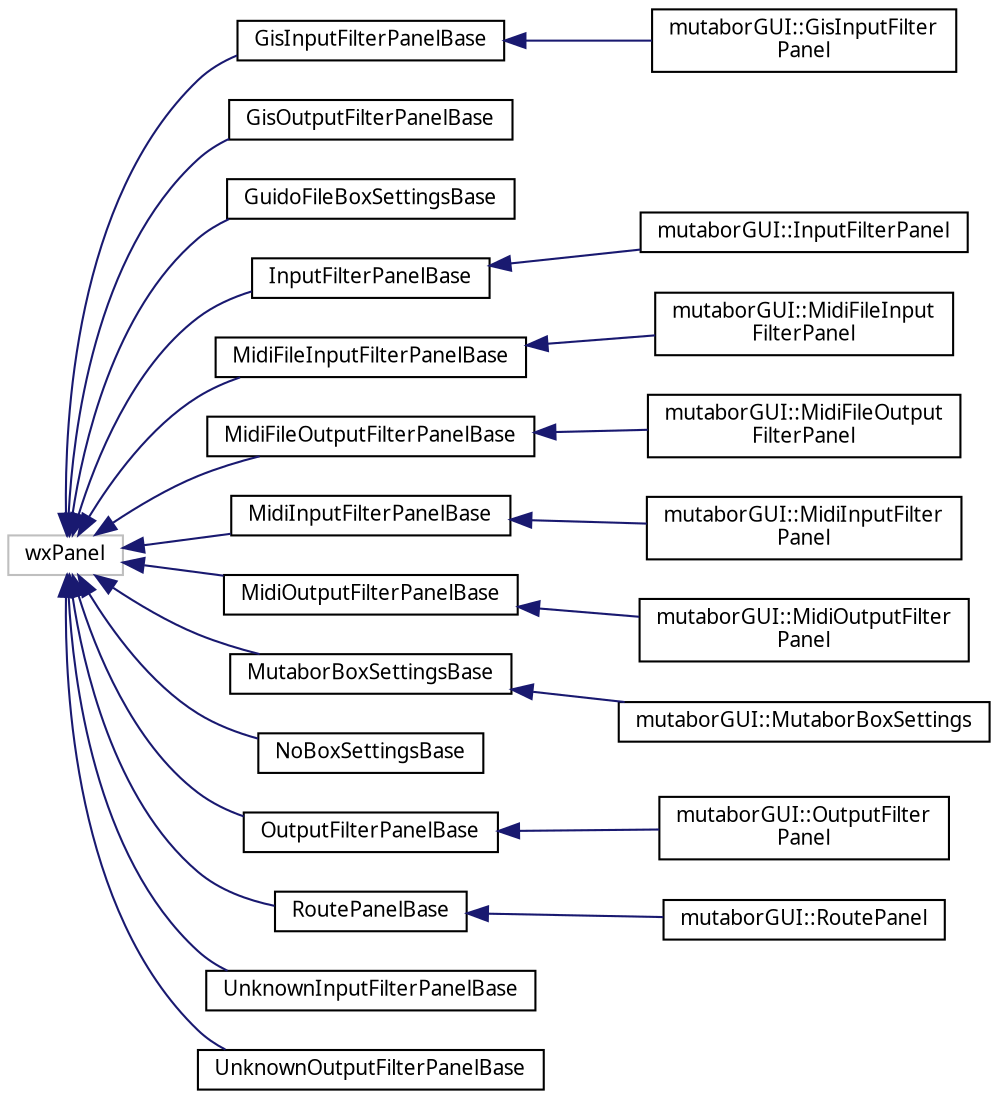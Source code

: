 digraph "Grafische Darstellung der Klassenhierarchie"
{
  edge [fontname="Sans",fontsize="10",labelfontname="Sans",labelfontsize="10"];
  node [fontname="Sans",fontsize="10",shape=record];
  rankdir="LR";
  Node27 [label="wxPanel",height=0.2,width=0.4,color="grey75", fillcolor="white", style="filled"];
  Node27 -> Node0 [dir="back",color="midnightblue",fontsize="10",style="solid",fontname="Sans"];
  Node0 [label="GisInputFilterPanelBase",height=0.2,width=0.4,color="black", fillcolor="white", style="filled",URL="$de/df4/classGisInputFilterPanelBase.html"];
  Node0 -> Node1 [dir="back",color="midnightblue",fontsize="10",style="solid",fontname="Sans"];
  Node1 [label="mutaborGUI::GisInputFilter\lPanel",height=0.2,width=0.4,color="black", fillcolor="white", style="filled",URL="$d8/d49/classmutaborGUI_1_1GisInputFilterPanel.html"];
  Node27 -> Node30 [dir="back",color="midnightblue",fontsize="10",style="solid",fontname="Sans"];
  Node30 [label="GisOutputFilterPanelBase",height=0.2,width=0.4,color="black", fillcolor="white", style="filled",URL="$dd/d97/classGisOutputFilterPanelBase.html"];
  Node27 -> Node31 [dir="back",color="midnightblue",fontsize="10",style="solid",fontname="Sans"];
  Node31 [label="GuidoFileBoxSettingsBase",height=0.2,width=0.4,color="black", fillcolor="white", style="filled",URL="$d5/df6/classGuidoFileBoxSettingsBase.html"];
  Node27 -> Node32 [dir="back",color="midnightblue",fontsize="10",style="solid",fontname="Sans"];
  Node32 [label="InputFilterPanelBase",height=0.2,width=0.4,color="black", fillcolor="white", style="filled",URL="$db/d3c/classInputFilterPanelBase.html"];
  Node32 -> Node33 [dir="back",color="midnightblue",fontsize="10",style="solid",fontname="Sans"];
  Node33 [label="mutaborGUI::InputFilterPanel",height=0.2,width=0.4,color="black", fillcolor="white", style="filled",URL="$d8/d51/classmutaborGUI_1_1InputFilterPanel.html"];
  Node27 -> Node34 [dir="back",color="midnightblue",fontsize="10",style="solid",fontname="Sans"];
  Node34 [label="MidiFileInputFilterPanelBase",height=0.2,width=0.4,color="black", fillcolor="white", style="filled",URL="$db/ded/classMidiFileInputFilterPanelBase.html"];
  Node34 -> Node35 [dir="back",color="midnightblue",fontsize="10",style="solid",fontname="Sans"];
  Node35 [label="mutaborGUI::MidiFileInput\lFilterPanel",height=0.2,width=0.4,color="black", fillcolor="white", style="filled",URL="$da/d3c/classmutaborGUI_1_1MidiFileInputFilterPanel.html"];
  Node27 -> Node36 [dir="back",color="midnightblue",fontsize="10",style="solid",fontname="Sans"];
  Node36 [label="MidiFileOutputFilterPanelBase",height=0.2,width=0.4,color="black", fillcolor="white", style="filled",URL="$d9/dfd/classMidiFileOutputFilterPanelBase.html"];
  Node36 -> Node37 [dir="back",color="midnightblue",fontsize="10",style="solid",fontname="Sans"];
  Node37 [label="mutaborGUI::MidiFileOutput\lFilterPanel",height=0.2,width=0.4,color="black", fillcolor="white", style="filled",URL="$d4/d47/classmutaborGUI_1_1MidiFileOutputFilterPanel.html"];
  Node27 -> Node38 [dir="back",color="midnightblue",fontsize="10",style="solid",fontname="Sans"];
  Node38 [label="MidiInputFilterPanelBase",height=0.2,width=0.4,color="black", fillcolor="white", style="filled",URL="$df/d8f/classMidiInputFilterPanelBase.html"];
  Node38 -> Node39 [dir="back",color="midnightblue",fontsize="10",style="solid",fontname="Sans"];
  Node39 [label="mutaborGUI::MidiInputFilter\lPanel",height=0.2,width=0.4,color="black", fillcolor="white", style="filled",URL="$d3/d37/classmutaborGUI_1_1MidiInputFilterPanel.html"];
  Node27 -> Node40 [dir="back",color="midnightblue",fontsize="10",style="solid",fontname="Sans"];
  Node40 [label="MidiOutputFilterPanelBase",height=0.2,width=0.4,color="black", fillcolor="white", style="filled",URL="$de/d7e/classMidiOutputFilterPanelBase.html"];
  Node40 -> Node41 [dir="back",color="midnightblue",fontsize="10",style="solid",fontname="Sans"];
  Node41 [label="mutaborGUI::MidiOutputFilter\lPanel",height=0.2,width=0.4,color="black", fillcolor="white", style="filled",URL="$d9/dce/classmutaborGUI_1_1MidiOutputFilterPanel.html"];
  Node27 -> Node42 [dir="back",color="midnightblue",fontsize="10",style="solid",fontname="Sans"];
  Node42 [label="MutaborBoxSettingsBase",height=0.2,width=0.4,color="black", fillcolor="white", style="filled",URL="$d2/dcc/classMutaborBoxSettingsBase.html"];
  Node42 -> Node43 [dir="back",color="midnightblue",fontsize="10",style="solid",fontname="Sans"];
  Node43 [label="mutaborGUI::MutaborBoxSettings",height=0.2,width=0.4,color="black", fillcolor="white", style="filled",URL="$d8/d4a/classmutaborGUI_1_1MutaborBoxSettings.html"];
  Node27 -> Node44 [dir="back",color="midnightblue",fontsize="10",style="solid",fontname="Sans"];
  Node44 [label="NoBoxSettingsBase",height=0.2,width=0.4,color="black", fillcolor="white", style="filled",URL="$d9/dd3/classNoBoxSettingsBase.html"];
  Node27 -> Node45 [dir="back",color="midnightblue",fontsize="10",style="solid",fontname="Sans"];
  Node45 [label="OutputFilterPanelBase",height=0.2,width=0.4,color="black", fillcolor="white", style="filled",URL="$d6/dcb/classOutputFilterPanelBase.html"];
  Node45 -> Node46 [dir="back",color="midnightblue",fontsize="10",style="solid",fontname="Sans"];
  Node46 [label="mutaborGUI::OutputFilter\lPanel",height=0.2,width=0.4,color="black", fillcolor="white", style="filled",URL="$d2/d39/classmutaborGUI_1_1OutputFilterPanel.html"];
  Node27 -> Node47 [dir="back",color="midnightblue",fontsize="10",style="solid",fontname="Sans"];
  Node47 [label="RoutePanelBase",height=0.2,width=0.4,color="black", fillcolor="white", style="filled",URL="$d1/df0/classRoutePanelBase.html"];
  Node47 -> Node48 [dir="back",color="midnightblue",fontsize="10",style="solid",fontname="Sans"];
  Node48 [label="mutaborGUI::RoutePanel",height=0.2,width=0.4,color="black", fillcolor="white", style="filled",URL="$d0/d6e/classmutaborGUI_1_1RoutePanel.html"];
  Node27 -> Node49 [dir="back",color="midnightblue",fontsize="10",style="solid",fontname="Sans"];
  Node49 [label="UnknownInputFilterPanelBase",height=0.2,width=0.4,color="black", fillcolor="white", style="filled",URL="$d6/dd8/classUnknownInputFilterPanelBase.html"];
  Node27 -> Node50 [dir="back",color="midnightblue",fontsize="10",style="solid",fontname="Sans"];
  Node50 [label="UnknownOutputFilterPanelBase",height=0.2,width=0.4,color="black", fillcolor="white", style="filled",URL="$dd/dae/classUnknownOutputFilterPanelBase.html"];
}

